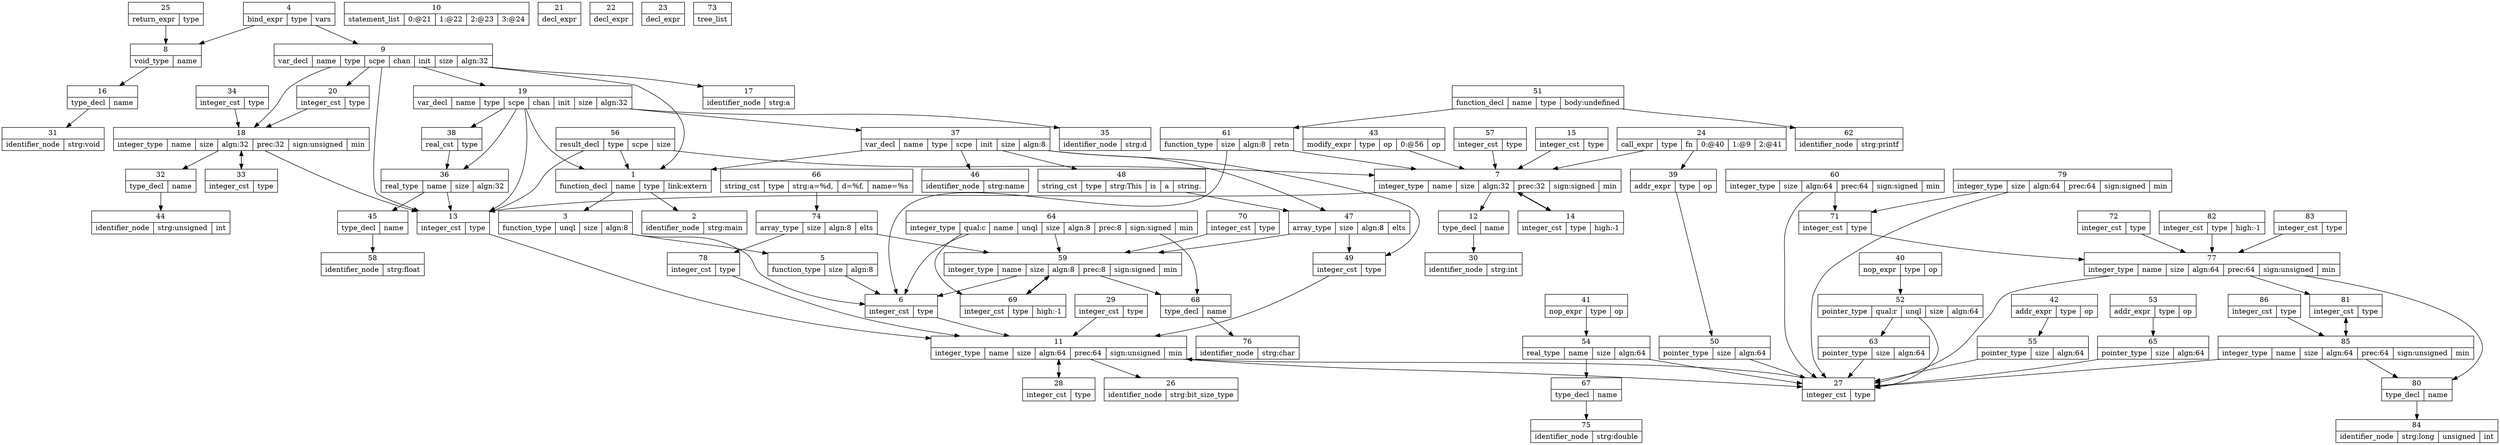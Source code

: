 digraph G {
 node [shape = record]; 1 [label = "{1 | {function_decl | name  | type  | link:extern}}"];

 1:name -> 2;
 1:type -> 3;
 2 [label = "{2 | {identifier_node | strg:main}}"];

 3 [label = "{3 | {function_type | unql  | size  | algn:8}}"];

 3:unql -> 5;
 3:size -> 6;
 4 [label = "{4 | {bind_expr | type  | vars }}"];

 4:type -> 8;
 4:vars -> 9;
 5 [label = "{5 | {function_type | size  | algn:8}}"];

 5:size -> 6;
 6 [label = "{6 | {integer_cst | type }}"];

 6:type -> 11;
 7 [label = "{7 | {integer_type | name  | size  | algn:32 | prec:32 | sign:signed | min }}"];

 7:name -> 12;
 7:size -> 13;
 7:min -> 14;
 8 [label = "{8 | {void_type | name }}"];

 8:name -> 16;
 9 [label = "{9 | {var_decl | name  | type  | scpe  | chan  | init  | size  | algn:32}}"];

 9:name -> 17;
 9:type -> 18;
 9:scpe -> 1;
 9:chan -> 19;
 9:init -> 20;
 9:size -> 13;
 10 [label = "{10 | {statement_list | 0:@21 | 1:@22 | 2:@23 | 3:@24}}"];

 11 [label = "{11 | {integer_type | name  | size  | algn:64 | prec:64 | sign:unsigned | min }}"];

 11:name -> 26;
 11:size -> 27;
 11:min -> 28;
 12 [label = "{12 | {type_decl | name }}"];

 12:name -> 30;
 13 [label = "{13 | {integer_cst | type }}"];

 13:type -> 11;
 14 [label = "{14 | {integer_cst | type  | high:-1}}"];

 14:type -> 7;
 15 [label = "{15 | {integer_cst | type }}"];

 15:type -> 7;
 16 [label = "{16 | {type_decl | name }}"];

 16:name -> 31;
 17 [label = "{17 | {identifier_node | strg:a}}"];

 18 [label = "{18 | {integer_type | name  | size  | algn:32 | prec:32 | sign:unsigned | min }}"];

 18:name -> 32;
 18:size -> 13;
 18:min -> 33;
 19 [label = "{19 | {var_decl | name  | type  | scpe  | chan  | init  | size  | algn:32}}"];

 19:name -> 35;
 19:type -> 36;
 19:scpe -> 1;
 19:chan -> 37;
 19:init -> 38;
 19:size -> 13;
 20 [label = "{20 | {integer_cst | type }}"];

 20:type -> 18;
 21 [label = "{21 | {decl_expr}}"];

 22 [label = "{22 | {decl_expr}}"];

 23 [label = "{23 | {decl_expr}}"];

 24 [label = "{24 | {call_expr | type  | fn  | 0:@40 | 1:@9 | 2:@41}}"];

 24:type -> 7;
 24:fn -> 39;
 25 [label = "{25 | {return_expr | type }}"];

 25:type -> 8;
 26 [label = "{26 | {identifier_node | strg:bit_size_type}}"];

 27 [label = "{27 | {integer_cst | type }}"];

 27:type -> 11;
 28 [label = "{28 | {integer_cst | type }}"];

 28:type -> 11;
 29 [label = "{29 | {integer_cst | type }}"];

 29:type -> 11;
 30 [label = "{30 | {identifier_node | strg:int}}"];

 31 [label = "{31 | {identifier_node | strg:void}}"];

 32 [label = "{32 | {type_decl | name }}"];

 32:name -> 44;
 33 [label = "{33 | {integer_cst | type }}"];

 33:type -> 18;
 34 [label = "{34 | {integer_cst | type }}"];

 34:type -> 18;
 35 [label = "{35 | {identifier_node | strg:d}}"];

 36 [label = "{36 | {real_type | name  | size  | algn:32}}"];

 36:name -> 45;
 36:size -> 13;
 37 [label = "{37 | {var_decl | name  | type  | scpe  | init  | size  | algn:8}}"];

 37:name -> 46;
 37:type -> 47;
 37:scpe -> 1;
 37:init -> 48;
 37:size -> 49;
 38 [label = "{38 | {real_cst | type }}"];

 38:type -> 36;
 39 [label = "{39 | {addr_expr | type  | op}}"];

 39:type -> 50;
 40 [label = "{40 | {nop_expr | type  | op}}"];

 40:type -> 52;
 41 [label = "{41 | {nop_expr | type  | op}}"];

 41:type -> 54;
 42 [label = "{42 | {addr_expr | type  | op}}"];

 42:type -> 55;
 43 [label = "{43 | {modify_expr | type  | op | 0:@56 | op}}"];

 43:type -> 7;
 44 [label = "{44 | {identifier_node | strg:unsigned | int}}"];

 45 [label = "{45 | {type_decl | name }}"];

 45:name -> 58;
 46 [label = "{46 | {identifier_node | strg:name}}"];

 47 [label = "{47 | {array_type | size  | algn:8 | elts }}"];

 47:size -> 49;
 47:elts -> 59;
 48 [label = "{48 | {string_cst | type  | strg:This | is | a | string.}}"];

 48:type -> 47;
 49 [label = "{49 | {integer_cst | type }}"];

 49:type -> 11;
 50 [label = "{50 | {pointer_type | size  | algn:64}}"];

 50:size -> 27;
 51 [label = "{51 | {function_decl | name  | type  | body:undefined}}"];

 51:name -> 62;
 51:type -> 61;
 52 [label = "{52 | {pointer_type | qual:r | unql  | size  | algn:64}}"];

 52:unql -> 63;
 52:size -> 27;
 53 [label = "{53 | {addr_expr | type  | op}}"];

 53:type -> 65;
 54 [label = "{54 | {real_type | name  | size  | algn:64}}"];

 54:name -> 67;
 54:size -> 27;
 55 [label = "{55 | {pointer_type | size  | algn:64}}"];

 55:size -> 27;
 56 [label = "{56 | {result_decl | type  | scpe  | size }}"];

 56:type -> 7;
 56:scpe -> 1;
 56:size -> 13;
 57 [label = "{57 | {integer_cst | type }}"];

 57:type -> 7;
 58 [label = "{58 | {identifier_node | strg:float}}"];

 59 [label = "{59 | {integer_type | name  | size  | algn:8 | prec:8 | sign:signed | min }}"];

 59:name -> 68;
 59:size -> 6;
 59:min -> 69;
 60 [label = "{60 | {integer_type | size  | algn:64 | prec:64 | sign:signed | min }}"];

 60:size -> 27;
 60:min -> 71;
 61 [label = "{61 | {function_type | size  | algn:8 | retn }}"];

 61:size -> 6;
 61:retn -> 7;
 62 [label = "{62 | {identifier_node | strg:printf}}"];

 63 [label = "{63 | {pointer_type | size  | algn:64}}"];

 63:size -> 27;
 64 [label = "{64 | {integer_type | qual:c | name  | unql  | size  | algn:8 | prec:8 | sign:signed | min }}"];

 64:name -> 68;
 64:unql -> 59;
 64:size -> 6;
 64:min -> 69;
 65 [label = "{65 | {pointer_type | size  | algn:64}}"];

 65:size -> 27;
 66 [label = "{66 | {string_cst | type  | strg:a=%d, | d=%f, | name=%s}}"];

 66:type -> 74;
 67 [label = "{67 | {type_decl | name }}"];

 67:name -> 75;
 68 [label = "{68 | {type_decl | name }}"];

 68:name -> 76;
 69 [label = "{69 | {integer_cst | type  | high:-1}}"];

 69:type -> 59;
 70 [label = "{70 | {integer_cst | type }}"];

 70:type -> 59;
 71 [label = "{71 | {integer_cst | type }}"];

 71:type -> 77;
 72 [label = "{72 | {integer_cst | type }}"];

 72:type -> 77;
 73 [label = "{73 | {tree_list}}"];

 74 [label = "{74 | {array_type | size  | algn:8 | elts }}"];

 74:size -> 78;
 74:elts -> 59;
 75 [label = "{75 | {identifier_node | strg:double}}"];

 76 [label = "{76 | {identifier_node | strg:char}}"];

 77 [label = "{77 | {integer_type | name  | size  | algn:64 | prec:64 | sign:unsigned | min }}"];

 77:name -> 80;
 77:size -> 27;
 77:min -> 81;
 78 [label = "{78 | {integer_cst | type }}"];

 78:type -> 11;
 79 [label = "{79 | {integer_type | size  | algn:64 | prec:64 | sign:signed | min }}"];

 79:size -> 27;
 79:min -> 71;
 80 [label = "{80 | {type_decl | name }}"];

 80:name -> 84;
 81 [label = "{81 | {integer_cst | type }}"];

 81:type -> 85;
 82 [label = "{82 | {integer_cst | type  | high:-1}}"];

 82:type -> 77;
 83 [label = "{83 | {integer_cst | type }}"];

 83:type -> 77;
 84 [label = "{84 | {identifier_node | strg:long | unsigned | int}}"];

 85 [label = "{85 | {integer_type | name  | size  | algn:64 | prec:64 | sign:unsigned | min }}"];

 85:name -> 80;
 85:size -> 27;
 85:min -> 81;
 86 [label = "{86 | {integer_cst | type }}"];

 86:type -> 85;
}
